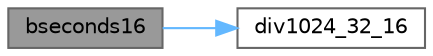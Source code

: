digraph "bseconds16"
{
 // LATEX_PDF_SIZE
  bgcolor="transparent";
  edge [fontname=Helvetica,fontsize=10,labelfontname=Helvetica,labelfontsize=10];
  node [fontname=Helvetica,fontsize=10,shape=box,height=0.2,width=0.4];
  rankdir="LR";
  Node1 [id="Node000001",label="bseconds16",height=0.2,width=0.4,color="gray40", fillcolor="grey60", style="filled", fontcolor="black",tooltip="Returns the current time-since-boot in \"binary seconds\", which are actually 1024/1000 of a second lon..."];
  Node1 -> Node2 [id="edge1_Node000001_Node000002",color="steelblue1",style="solid",tooltip=" "];
  Node2 [id="Node000002",label="div1024_32_16",height=0.2,width=0.4,color="grey40", fillcolor="white", style="filled",URL="$d5/df2/group___timekeeping.html#ga5f95d6e55b4986bd88f662528cef717e",tooltip="Helper routine to divide a 32-bit value by 1024, returning only the low 16 bits."];
}
